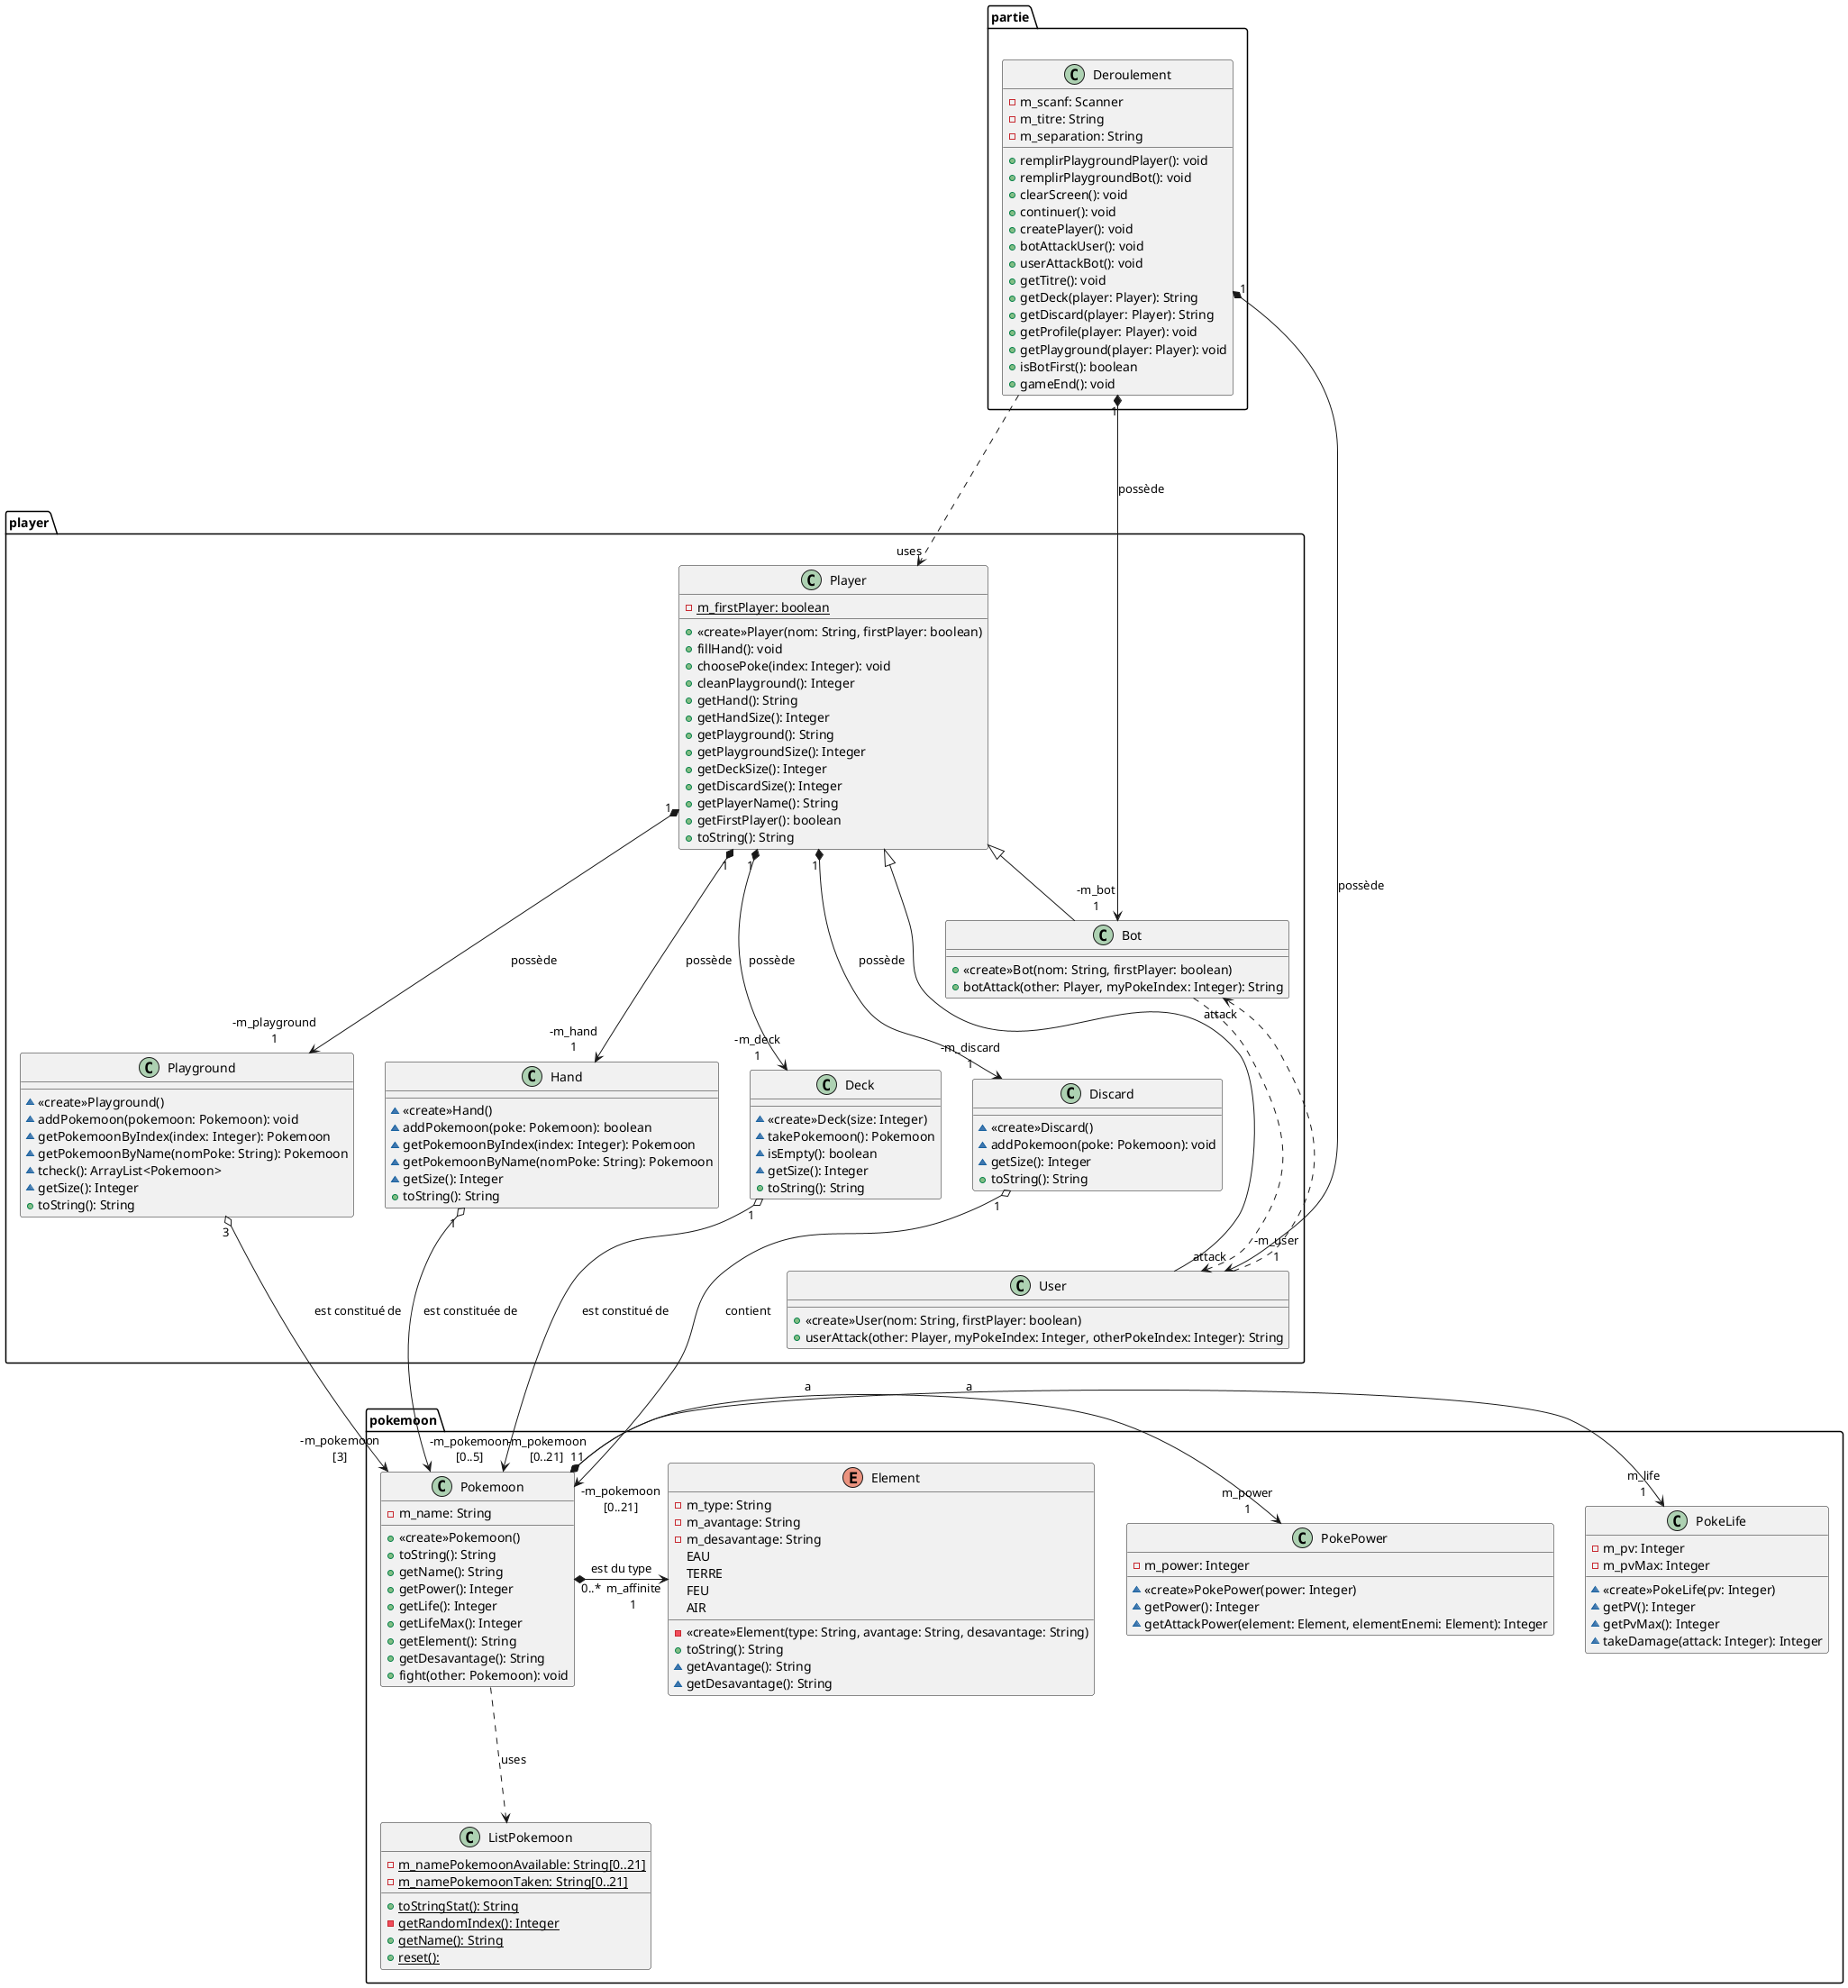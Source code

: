 @startuml semaine2

package partie{
    class Deroulement{
        -m_scanf: Scanner
        -m_titre: String
        -m_separation: String
        +remplirPlaygroundPlayer(): void
        +remplirPlaygroundBot(): void
        +clearScreen(): void
        +continuer(): void
        +createPlayer(): void
        +botAttackUser(): void
        +userAttackBot(): void
        +getTitre(): void
        +getDeck(player: Player): String
        +getDiscard(player: Player): String
        +getProfile(player: Player): void
        +getPlayground(player: Player): void
        +isBotFirst(): boolean
        +gameEnd(): void


    }
}
package player{

   class Player{
       -{static}m_firstPlayer: boolean
       +«create»Player(nom: String, firstPlayer: boolean)
       +fillHand(): void
       +choosePoke(index: Integer): void
       +cleanPlayground(): Integer
       +getHand(): String
       +getHandSize(): Integer
       +getPlayground(): String
       +getPlaygroundSize(): Integer
       +getDeckSize(): Integer
       +getDiscardSize(): Integer
       +getPlayerName(): String
       +getFirstPlayer(): boolean
       +toString(): String
   }
   class Bot{
        +<<create>>Bot(nom: String, firstPlayer: boolean)
        +botAttack(other: Player, myPokeIndex: Integer): String
   }

   class User{
        +<<create>>User(nom: String, firstPlayer: boolean)
        +userAttack(other: Player, myPokeIndex: Integer, otherPokeIndex: Integer): String
   }

   class Playground{
          ~«create»Playground()
          ~addPokemoon(pokemoon: Pokemoon): void
          ~getPokemoonByIndex(index: Integer): Pokemoon
          ~getPokemoonByName(nomPoke: String): Pokemoon
          ~tcheck(): ArrayList<Pokemoon>
          ~getSize(): Integer
          +toString(): String
   }

   class Hand{
       ~«create»Hand()
       ~addPokemoon(poke: Pokemoon): boolean
       ~getPokemoonByIndex(index: Integer): Pokemoon
       ~getPokemoonByName(nomPoke: String): Pokemoon
       ~getSize(): Integer
       +toString(): String
   }

   class Deck{
       ~«create»Deck(size: Integer)
       ~takePokemoon(): Pokemoon
       ~isEmpty(): boolean
       ~getSize(): Integer
       +toString(): String
   }

   class Discard{
       ~«create»Discard()
       ~addPokemoon(poke: Pokemoon): void
       ~getSize(): Integer
       +toString(): String
   }
}

package pokemoon{
    enum Element{
        -m_type: String
        -m_avantage: String
        -m_desavantage: String
        EAU
        TERRE
        FEU
        AIR
        -«create»Element(type: String, avantage: String, desavantage: String)
        +toString(): String
        ~getAvantage(): String
        ~getDesavantage(): String
    }

    class ListPokemoon{
        -{static}m_namePokemoonAvailable: String[0..21]
        -{static}m_namePokemoonTaken: String[0..21]
        +{static}toStringStat(): String
        -{static}getRandomIndex(): Integer
        +{static}getName(): String
        +{static}reset():
    }

    class PokeLife{
        -m_pv: Integer
        -m_pvMax: Integer
        ~«create»PokeLife(pv: Integer)
        ~getPV(): Integer
        ~getPvMax(): Integer
        ~takeDamage(attack: Integer): Integer
    }

    class PokePower{
        -m_power: Integer
        ~«create»PokePower(power: Integer)
        ~getPower(): Integer
        ~getAttackPower(element: Element, elementEnemi: Element): Integer
    }

    class Pokemoon{
        -m_name: String
        +«create»Pokemoon()
        +toString(): String
        +getName(): String
        +getPower(): Integer
        +getLife(): Integer
        +getLifeMax(): Integer
        +getElement(): String
        +getDesavantage(): String
        +fight(other: Pokemoon): void
    }

    Pokemoon "1" *-> "m_life\n1" PokeLife : a
    Pokemoon "1" *-> "m_power\n1" PokePower : a
    Pokemoon "0..*" *-> "m_affinite\n1" Element : est du type

}
User -up-|> Player
Bot -up-|> Player
Bot -[dashed]-->"attack"User
User -[dashed]-->"attack"Bot
Player "1" *---> "-m_deck\n1"Deck : possède
Player "1" *---> "-m_hand\n1" Hand : possède
Player "1" *---> "-m_discard\n1" Discard: possède
Player "1" *---> "-m_playground\n1"Playground : possède
Playground "3" o---> "-m_pokemoon\n[3]"Pokemoon : est constitué de
Pokemoon -[dashed]--> ListPokemoon : uses
Hand "1" o--->"-m_pokemoon\n[0..5]" Pokemoon : est constituée de
Deck "1" o---> "-m_pokemoon\n[0..21]"Pokemoon : est constitué de
Discard "1" o--->"-m_pokemoon\n[0..21]"Pokemoon: contient
Deroulement "1" *---> "-m_bot\n1"Bot : possède
Deroulement "1" *---> "-m_user\n1"User : possède
Deroulement -[dashed]-->"uses"Player

@enduml